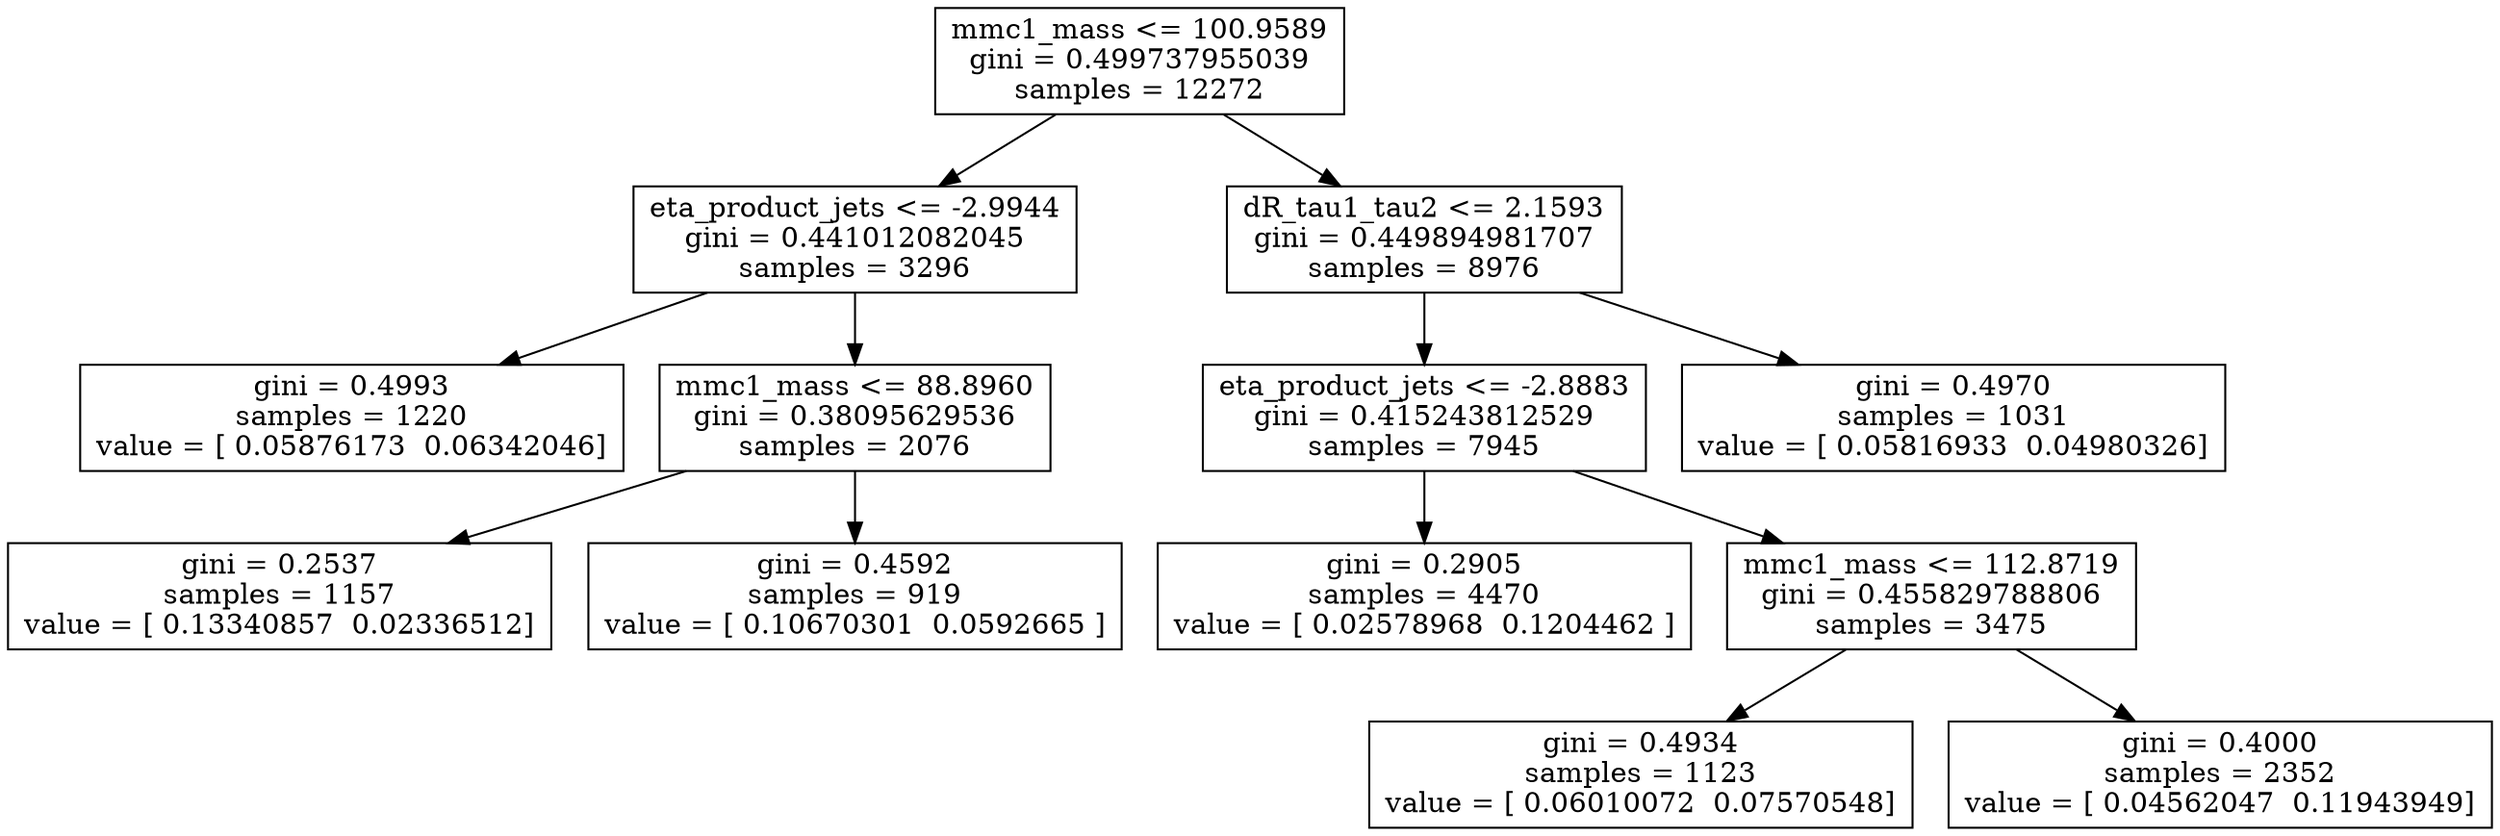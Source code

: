 digraph Tree {
0 [label="mmc1_mass <= 100.9589\ngini = 0.499737955039\nsamples = 12272", shape="box"] ;
1 [label="eta_product_jets <= -2.9944\ngini = 0.441012082045\nsamples = 3296", shape="box"] ;
0 -> 1 ;
2 [label="gini = 0.4993\nsamples = 1220\nvalue = [ 0.05876173  0.06342046]", shape="box"] ;
1 -> 2 ;
3 [label="mmc1_mass <= 88.8960\ngini = 0.38095629536\nsamples = 2076", shape="box"] ;
1 -> 3 ;
4 [label="gini = 0.2537\nsamples = 1157\nvalue = [ 0.13340857  0.02336512]", shape="box"] ;
3 -> 4 ;
5 [label="gini = 0.4592\nsamples = 919\nvalue = [ 0.10670301  0.0592665 ]", shape="box"] ;
3 -> 5 ;
6 [label="dR_tau1_tau2 <= 2.1593\ngini = 0.449894981707\nsamples = 8976", shape="box"] ;
0 -> 6 ;
7 [label="eta_product_jets <= -2.8883\ngini = 0.415243812529\nsamples = 7945", shape="box"] ;
6 -> 7 ;
8 [label="gini = 0.2905\nsamples = 4470\nvalue = [ 0.02578968  0.1204462 ]", shape="box"] ;
7 -> 8 ;
9 [label="mmc1_mass <= 112.8719\ngini = 0.455829788806\nsamples = 3475", shape="box"] ;
7 -> 9 ;
10 [label="gini = 0.4934\nsamples = 1123\nvalue = [ 0.06010072  0.07570548]", shape="box"] ;
9 -> 10 ;
11 [label="gini = 0.4000\nsamples = 2352\nvalue = [ 0.04562047  0.11943949]", shape="box"] ;
9 -> 11 ;
12 [label="gini = 0.4970\nsamples = 1031\nvalue = [ 0.05816933  0.04980326]", shape="box"] ;
6 -> 12 ;
}